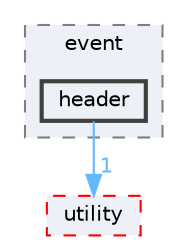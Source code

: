 digraph "C:/Users/Vıctus/Desktop/ce103-final/ce103-final-beyza-aydin-gokcenur-haymana-cpp/src/event/header"
{
 // INTERACTIVE_SVG=YES
 // LATEX_PDF_SIZE
  bgcolor="transparent";
  edge [fontname=Helvetica,fontsize=10,labelfontname=Helvetica,labelfontsize=10];
  node [fontname=Helvetica,fontsize=10,shape=box,height=0.2,width=0.4];
  compound=true
  subgraph clusterdir_6955a45b5280610801a7c6a136eab890 {
    graph [ bgcolor="#edf0f7", pencolor="grey50", label="event", fontname=Helvetica,fontsize=10 style="filled,dashed", URL="dir_6955a45b5280610801a7c6a136eab890.html",tooltip=""]
  dir_660e8ac90bd79f2d4788400f3f99c869 [label="header", fillcolor="#edf0f7", color="grey25", style="filled,bold", URL="dir_660e8ac90bd79f2d4788400f3f99c869.html",tooltip=""];
  }
  dir_6ab9d2097a2a2292dcc80d3f4f5f326b [label="utility", fillcolor="#edf0f7", color="red", style="filled,dashed", URL="dir_6ab9d2097a2a2292dcc80d3f4f5f326b.html",tooltip=""];
  dir_660e8ac90bd79f2d4788400f3f99c869->dir_6ab9d2097a2a2292dcc80d3f4f5f326b [headlabel="1", labeldistance=1.5 headhref="dir_000005_000012.html" color="steelblue1" fontcolor="steelblue1"];
}

